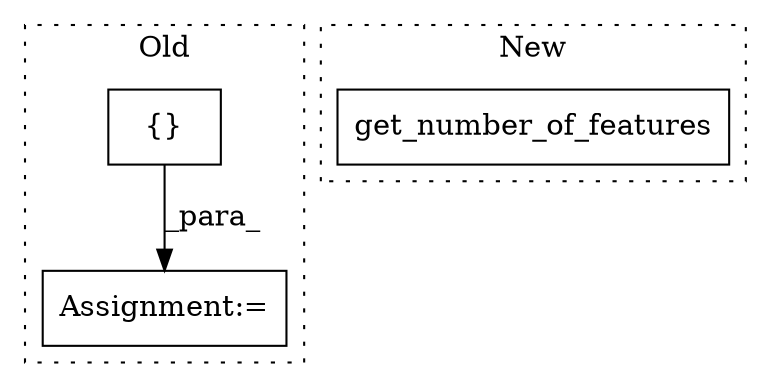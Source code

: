 digraph G {
subgraph cluster0 {
1 [label="{}" a="4" s="1467,1473" l="1,1" shape="box"];
3 [label="Assignment:=" a="7" s="1694" l="1" shape="box"];
label = "Old";
style="dotted";
}
subgraph cluster1 {
2 [label="get_number_of_features" a="32" s="1417" l="24" shape="box"];
label = "New";
style="dotted";
}
1 -> 3 [label="_para_"];
}